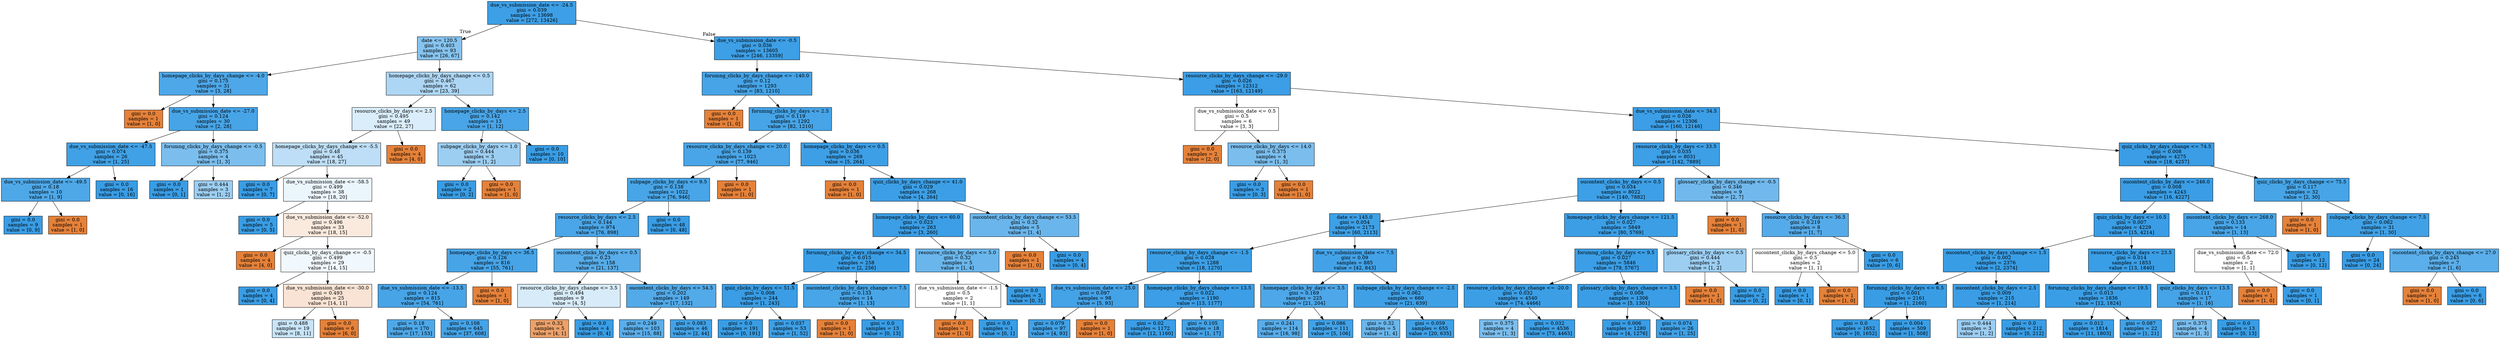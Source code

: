 digraph Tree {
node [shape=box, style="filled", color="black"] ;
0 [label="due_vs_submission_date <= -24.5\ngini = 0.039\nsamples = 13698\nvalue = [272, 13426]", fillcolor="#399de5fa"] ;
1 [label="date <= 120.5\ngini = 0.403\nsamples = 93\nvalue = [26, 67]", fillcolor="#399de59c"] ;
0 -> 1 [labeldistance=2.5, labelangle=45, headlabel="True"] ;
2 [label="homepage_clicks_by_days_change <= -4.0\ngini = 0.175\nsamples = 31\nvalue = [3, 28]", fillcolor="#399de5e4"] ;
1 -> 2 ;
3 [label="gini = 0.0\nsamples = 1\nvalue = [1, 0]", fillcolor="#e58139ff"] ;
2 -> 3 ;
4 [label="due_vs_submission_date <= -27.0\ngini = 0.124\nsamples = 30\nvalue = [2, 28]", fillcolor="#399de5ed"] ;
2 -> 4 ;
5 [label="due_vs_submission_date <= -47.5\ngini = 0.074\nsamples = 26\nvalue = [1, 25]", fillcolor="#399de5f5"] ;
4 -> 5 ;
6 [label="due_vs_submission_date <= -49.5\ngini = 0.18\nsamples = 10\nvalue = [1, 9]", fillcolor="#399de5e3"] ;
5 -> 6 ;
7 [label="gini = 0.0\nsamples = 9\nvalue = [0, 9]", fillcolor="#399de5ff"] ;
6 -> 7 ;
8 [label="gini = 0.0\nsamples = 1\nvalue = [1, 0]", fillcolor="#e58139ff"] ;
6 -> 8 ;
9 [label="gini = 0.0\nsamples = 16\nvalue = [0, 16]", fillcolor="#399de5ff"] ;
5 -> 9 ;
10 [label="forumng_clicks_by_days_change <= -0.5\ngini = 0.375\nsamples = 4\nvalue = [1, 3]", fillcolor="#399de5aa"] ;
4 -> 10 ;
11 [label="gini = 0.0\nsamples = 1\nvalue = [0, 1]", fillcolor="#399de5ff"] ;
10 -> 11 ;
12 [label="gini = 0.444\nsamples = 3\nvalue = [1, 2]", fillcolor="#399de57f"] ;
10 -> 12 ;
13 [label="homepage_clicks_by_days_change <= 0.5\ngini = 0.467\nsamples = 62\nvalue = [23, 39]", fillcolor="#399de569"] ;
1 -> 13 ;
14 [label="resource_clicks_by_days <= 2.5\ngini = 0.495\nsamples = 49\nvalue = [22, 27]", fillcolor="#399de52f"] ;
13 -> 14 ;
15 [label="homepage_clicks_by_days_change <= -5.5\ngini = 0.48\nsamples = 45\nvalue = [18, 27]", fillcolor="#399de555"] ;
14 -> 15 ;
16 [label="gini = 0.0\nsamples = 7\nvalue = [0, 7]", fillcolor="#399de5ff"] ;
15 -> 16 ;
17 [label="due_vs_submission_date <= -58.5\ngini = 0.499\nsamples = 38\nvalue = [18, 20]", fillcolor="#399de519"] ;
15 -> 17 ;
18 [label="gini = 0.0\nsamples = 5\nvalue = [0, 5]", fillcolor="#399de5ff"] ;
17 -> 18 ;
19 [label="due_vs_submission_date <= -52.0\ngini = 0.496\nsamples = 33\nvalue = [18, 15]", fillcolor="#e581392a"] ;
17 -> 19 ;
20 [label="gini = 0.0\nsamples = 4\nvalue = [4, 0]", fillcolor="#e58139ff"] ;
19 -> 20 ;
21 [label="quiz_clicks_by_days_change <= -0.5\ngini = 0.499\nsamples = 29\nvalue = [14, 15]", fillcolor="#399de511"] ;
19 -> 21 ;
22 [label="gini = 0.0\nsamples = 4\nvalue = [0, 4]", fillcolor="#399de5ff"] ;
21 -> 22 ;
23 [label="due_vs_submission_date <= -30.0\ngini = 0.493\nsamples = 25\nvalue = [14, 11]", fillcolor="#e5813937"] ;
21 -> 23 ;
24 [label="gini = 0.488\nsamples = 19\nvalue = [8, 11]", fillcolor="#399de546"] ;
23 -> 24 ;
25 [label="gini = 0.0\nsamples = 6\nvalue = [6, 0]", fillcolor="#e58139ff"] ;
23 -> 25 ;
26 [label="gini = 0.0\nsamples = 4\nvalue = [4, 0]", fillcolor="#e58139ff"] ;
14 -> 26 ;
27 [label="homepage_clicks_by_days <= 2.5\ngini = 0.142\nsamples = 13\nvalue = [1, 12]", fillcolor="#399de5ea"] ;
13 -> 27 ;
28 [label="subpage_clicks_by_days <= 1.0\ngini = 0.444\nsamples = 3\nvalue = [1, 2]", fillcolor="#399de57f"] ;
27 -> 28 ;
29 [label="gini = 0.0\nsamples = 2\nvalue = [0, 2]", fillcolor="#399de5ff"] ;
28 -> 29 ;
30 [label="gini = 0.0\nsamples = 1\nvalue = [1, 0]", fillcolor="#e58139ff"] ;
28 -> 30 ;
31 [label="gini = 0.0\nsamples = 10\nvalue = [0, 10]", fillcolor="#399de5ff"] ;
27 -> 31 ;
32 [label="due_vs_submission_date <= -0.5\ngini = 0.036\nsamples = 13605\nvalue = [246, 13359]", fillcolor="#399de5fa"] ;
0 -> 32 [labeldistance=2.5, labelangle=-45, headlabel="False"] ;
33 [label="forumng_clicks_by_days_change <= -140.0\ngini = 0.12\nsamples = 1293\nvalue = [83, 1210]", fillcolor="#399de5ee"] ;
32 -> 33 ;
34 [label="gini = 0.0\nsamples = 1\nvalue = [1, 0]", fillcolor="#e58139ff"] ;
33 -> 34 ;
35 [label="forumng_clicks_by_days <= 2.5\ngini = 0.119\nsamples = 1292\nvalue = [82, 1210]", fillcolor="#399de5ee"] ;
33 -> 35 ;
36 [label="resource_clicks_by_days_change <= 20.0\ngini = 0.139\nsamples = 1023\nvalue = [77, 946]", fillcolor="#399de5ea"] ;
35 -> 36 ;
37 [label="subpage_clicks_by_days <= 9.5\ngini = 0.138\nsamples = 1022\nvalue = [76, 946]", fillcolor="#399de5eb"] ;
36 -> 37 ;
38 [label="resource_clicks_by_days <= 2.5\ngini = 0.144\nsamples = 974\nvalue = [76, 898]", fillcolor="#399de5e9"] ;
37 -> 38 ;
39 [label="homepage_clicks_by_days <= 36.5\ngini = 0.126\nsamples = 816\nvalue = [55, 761]", fillcolor="#399de5ed"] ;
38 -> 39 ;
40 [label="due_vs_submission_date <= -13.5\ngini = 0.124\nsamples = 815\nvalue = [54, 761]", fillcolor="#399de5ed"] ;
39 -> 40 ;
41 [label="gini = 0.18\nsamples = 170\nvalue = [17, 153]", fillcolor="#399de5e3"] ;
40 -> 41 ;
42 [label="gini = 0.108\nsamples = 645\nvalue = [37, 608]", fillcolor="#399de5ef"] ;
40 -> 42 ;
43 [label="gini = 0.0\nsamples = 1\nvalue = [1, 0]", fillcolor="#e58139ff"] ;
39 -> 43 ;
44 [label="oucontent_clicks_by_days <= 0.5\ngini = 0.23\nsamples = 158\nvalue = [21, 137]", fillcolor="#399de5d8"] ;
38 -> 44 ;
45 [label="resource_clicks_by_days_change <= 3.5\ngini = 0.494\nsamples = 9\nvalue = [4, 5]", fillcolor="#399de533"] ;
44 -> 45 ;
46 [label="gini = 0.32\nsamples = 5\nvalue = [4, 1]", fillcolor="#e58139bf"] ;
45 -> 46 ;
47 [label="gini = 0.0\nsamples = 4\nvalue = [0, 4]", fillcolor="#399de5ff"] ;
45 -> 47 ;
48 [label="oucontent_clicks_by_days <= 54.5\ngini = 0.202\nsamples = 149\nvalue = [17, 132]", fillcolor="#399de5de"] ;
44 -> 48 ;
49 [label="gini = 0.249\nsamples = 103\nvalue = [15, 88]", fillcolor="#399de5d4"] ;
48 -> 49 ;
50 [label="gini = 0.083\nsamples = 46\nvalue = [2, 44]", fillcolor="#399de5f3"] ;
48 -> 50 ;
51 [label="gini = 0.0\nsamples = 48\nvalue = [0, 48]", fillcolor="#399de5ff"] ;
37 -> 51 ;
52 [label="gini = 0.0\nsamples = 1\nvalue = [1, 0]", fillcolor="#e58139ff"] ;
36 -> 52 ;
53 [label="homepage_clicks_by_days <= 0.5\ngini = 0.036\nsamples = 269\nvalue = [5, 264]", fillcolor="#399de5fa"] ;
35 -> 53 ;
54 [label="gini = 0.0\nsamples = 1\nvalue = [1, 0]", fillcolor="#e58139ff"] ;
53 -> 54 ;
55 [label="quiz_clicks_by_days_change <= 41.0\ngini = 0.029\nsamples = 268\nvalue = [4, 264]", fillcolor="#399de5fb"] ;
53 -> 55 ;
56 [label="homepage_clicks_by_days <= 60.0\ngini = 0.023\nsamples = 263\nvalue = [3, 260]", fillcolor="#399de5fc"] ;
55 -> 56 ;
57 [label="forumng_clicks_by_days_change <= 34.5\ngini = 0.015\nsamples = 258\nvalue = [2, 256]", fillcolor="#399de5fd"] ;
56 -> 57 ;
58 [label="quiz_clicks_by_days <= 51.5\ngini = 0.008\nsamples = 244\nvalue = [1, 243]", fillcolor="#399de5fe"] ;
57 -> 58 ;
59 [label="gini = 0.0\nsamples = 191\nvalue = [0, 191]", fillcolor="#399de5ff"] ;
58 -> 59 ;
60 [label="gini = 0.037\nsamples = 53\nvalue = [1, 52]", fillcolor="#399de5fa"] ;
58 -> 60 ;
61 [label="oucontent_clicks_by_days_change <= 7.5\ngini = 0.133\nsamples = 14\nvalue = [1, 13]", fillcolor="#399de5eb"] ;
57 -> 61 ;
62 [label="gini = 0.0\nsamples = 1\nvalue = [1, 0]", fillcolor="#e58139ff"] ;
61 -> 62 ;
63 [label="gini = 0.0\nsamples = 13\nvalue = [0, 13]", fillcolor="#399de5ff"] ;
61 -> 63 ;
64 [label="resource_clicks_by_days <= 5.0\ngini = 0.32\nsamples = 5\nvalue = [1, 4]", fillcolor="#399de5bf"] ;
56 -> 64 ;
65 [label="due_vs_submission_date <= -1.5\ngini = 0.5\nsamples = 2\nvalue = [1, 1]", fillcolor="#e5813900"] ;
64 -> 65 ;
66 [label="gini = 0.0\nsamples = 1\nvalue = [1, 0]", fillcolor="#e58139ff"] ;
65 -> 66 ;
67 [label="gini = 0.0\nsamples = 1\nvalue = [0, 1]", fillcolor="#399de5ff"] ;
65 -> 67 ;
68 [label="gini = 0.0\nsamples = 3\nvalue = [0, 3]", fillcolor="#399de5ff"] ;
64 -> 68 ;
69 [label="oucontent_clicks_by_days_change <= 53.5\ngini = 0.32\nsamples = 5\nvalue = [1, 4]", fillcolor="#399de5bf"] ;
55 -> 69 ;
70 [label="gini = 0.0\nsamples = 1\nvalue = [1, 0]", fillcolor="#e58139ff"] ;
69 -> 70 ;
71 [label="gini = 0.0\nsamples = 4\nvalue = [0, 4]", fillcolor="#399de5ff"] ;
69 -> 71 ;
72 [label="resource_clicks_by_days_change <= -29.0\ngini = 0.026\nsamples = 12312\nvalue = [163, 12149]", fillcolor="#399de5fc"] ;
32 -> 72 ;
73 [label="due_vs_submission_date <= 0.5\ngini = 0.5\nsamples = 6\nvalue = [3, 3]", fillcolor="#e5813900"] ;
72 -> 73 ;
74 [label="gini = 0.0\nsamples = 2\nvalue = [2, 0]", fillcolor="#e58139ff"] ;
73 -> 74 ;
75 [label="resource_clicks_by_days <= 14.0\ngini = 0.375\nsamples = 4\nvalue = [1, 3]", fillcolor="#399de5aa"] ;
73 -> 75 ;
76 [label="gini = 0.0\nsamples = 3\nvalue = [0, 3]", fillcolor="#399de5ff"] ;
75 -> 76 ;
77 [label="gini = 0.0\nsamples = 1\nvalue = [1, 0]", fillcolor="#e58139ff"] ;
75 -> 77 ;
78 [label="due_vs_submission_date <= 34.5\ngini = 0.026\nsamples = 12306\nvalue = [160, 12146]", fillcolor="#399de5fc"] ;
72 -> 78 ;
79 [label="resource_clicks_by_days <= 33.5\ngini = 0.035\nsamples = 8031\nvalue = [142, 7889]", fillcolor="#399de5fa"] ;
78 -> 79 ;
80 [label="oucontent_clicks_by_days <= 0.5\ngini = 0.034\nsamples = 8022\nvalue = [140, 7882]", fillcolor="#399de5fa"] ;
79 -> 80 ;
81 [label="date <= 145.0\ngini = 0.054\nsamples = 2173\nvalue = [60, 2113]", fillcolor="#399de5f8"] ;
80 -> 81 ;
82 [label="resource_clicks_by_days_change <= -1.5\ngini = 0.028\nsamples = 1288\nvalue = [18, 1270]", fillcolor="#399de5fb"] ;
81 -> 82 ;
83 [label="due_vs_submission_date <= 25.0\ngini = 0.097\nsamples = 98\nvalue = [5, 93]", fillcolor="#399de5f1"] ;
82 -> 83 ;
84 [label="gini = 0.079\nsamples = 97\nvalue = [4, 93]", fillcolor="#399de5f4"] ;
83 -> 84 ;
85 [label="gini = 0.0\nsamples = 1\nvalue = [1, 0]", fillcolor="#e58139ff"] ;
83 -> 85 ;
86 [label="homepage_clicks_by_days_change <= 13.5\ngini = 0.022\nsamples = 1190\nvalue = [13, 1177]", fillcolor="#399de5fc"] ;
82 -> 86 ;
87 [label="gini = 0.02\nsamples = 1172\nvalue = [12, 1160]", fillcolor="#399de5fc"] ;
86 -> 87 ;
88 [label="gini = 0.105\nsamples = 18\nvalue = [1, 17]", fillcolor="#399de5f0"] ;
86 -> 88 ;
89 [label="due_vs_submission_date <= 7.5\ngini = 0.09\nsamples = 885\nvalue = [42, 843]", fillcolor="#399de5f2"] ;
81 -> 89 ;
90 [label="homepage_clicks_by_days <= 3.5\ngini = 0.169\nsamples = 225\nvalue = [21, 204]", fillcolor="#399de5e5"] ;
89 -> 90 ;
91 [label="gini = 0.241\nsamples = 114\nvalue = [16, 98]", fillcolor="#399de5d5"] ;
90 -> 91 ;
92 [label="gini = 0.086\nsamples = 111\nvalue = [5, 106]", fillcolor="#399de5f3"] ;
90 -> 92 ;
93 [label="subpage_clicks_by_days_change <= -2.5\ngini = 0.062\nsamples = 660\nvalue = [21, 639]", fillcolor="#399de5f7"] ;
89 -> 93 ;
94 [label="gini = 0.32\nsamples = 5\nvalue = [1, 4]", fillcolor="#399de5bf"] ;
93 -> 94 ;
95 [label="gini = 0.059\nsamples = 655\nvalue = [20, 635]", fillcolor="#399de5f7"] ;
93 -> 95 ;
96 [label="homepage_clicks_by_days_change <= 121.5\ngini = 0.027\nsamples = 5849\nvalue = [80, 5769]", fillcolor="#399de5fb"] ;
80 -> 96 ;
97 [label="forumng_clicks_by_days <= 9.5\ngini = 0.027\nsamples = 5846\nvalue = [79, 5767]", fillcolor="#399de5fc"] ;
96 -> 97 ;
98 [label="resource_clicks_by_days_change <= -20.0\ngini = 0.032\nsamples = 4540\nvalue = [74, 4466]", fillcolor="#399de5fb"] ;
97 -> 98 ;
99 [label="gini = 0.375\nsamples = 4\nvalue = [1, 3]", fillcolor="#399de5aa"] ;
98 -> 99 ;
100 [label="gini = 0.032\nsamples = 4536\nvalue = [73, 4463]", fillcolor="#399de5fb"] ;
98 -> 100 ;
101 [label="glossary_clicks_by_days_change <= 3.5\ngini = 0.008\nsamples = 1306\nvalue = [5, 1301]", fillcolor="#399de5fe"] ;
97 -> 101 ;
102 [label="gini = 0.006\nsamples = 1280\nvalue = [4, 1276]", fillcolor="#399de5fe"] ;
101 -> 102 ;
103 [label="gini = 0.074\nsamples = 26\nvalue = [1, 25]", fillcolor="#399de5f5"] ;
101 -> 103 ;
104 [label="glossary_clicks_by_days <= 0.5\ngini = 0.444\nsamples = 3\nvalue = [1, 2]", fillcolor="#399de57f"] ;
96 -> 104 ;
105 [label="gini = 0.0\nsamples = 1\nvalue = [1, 0]", fillcolor="#e58139ff"] ;
104 -> 105 ;
106 [label="gini = 0.0\nsamples = 2\nvalue = [0, 2]", fillcolor="#399de5ff"] ;
104 -> 106 ;
107 [label="glossary_clicks_by_days_change <= -0.5\ngini = 0.346\nsamples = 9\nvalue = [2, 7]", fillcolor="#399de5b6"] ;
79 -> 107 ;
108 [label="gini = 0.0\nsamples = 1\nvalue = [1, 0]", fillcolor="#e58139ff"] ;
107 -> 108 ;
109 [label="resource_clicks_by_days <= 36.5\ngini = 0.219\nsamples = 8\nvalue = [1, 7]", fillcolor="#399de5db"] ;
107 -> 109 ;
110 [label="oucontent_clicks_by_days_change <= 5.0\ngini = 0.5\nsamples = 2\nvalue = [1, 1]", fillcolor="#e5813900"] ;
109 -> 110 ;
111 [label="gini = 0.0\nsamples = 1\nvalue = [0, 1]", fillcolor="#399de5ff"] ;
110 -> 111 ;
112 [label="gini = 0.0\nsamples = 1\nvalue = [1, 0]", fillcolor="#e58139ff"] ;
110 -> 112 ;
113 [label="gini = 0.0\nsamples = 6\nvalue = [0, 6]", fillcolor="#399de5ff"] ;
109 -> 113 ;
114 [label="quiz_clicks_by_days_change <= 74.5\ngini = 0.008\nsamples = 4275\nvalue = [18, 4257]", fillcolor="#399de5fe"] ;
78 -> 114 ;
115 [label="oucontent_clicks_by_days <= 246.0\ngini = 0.008\nsamples = 4243\nvalue = [16, 4227]", fillcolor="#399de5fe"] ;
114 -> 115 ;
116 [label="quiz_clicks_by_days <= 10.5\ngini = 0.007\nsamples = 4229\nvalue = [15, 4214]", fillcolor="#399de5fe"] ;
115 -> 116 ;
117 [label="oucontent_clicks_by_days_change <= 1.5\ngini = 0.002\nsamples = 2376\nvalue = [2, 2374]", fillcolor="#399de5ff"] ;
116 -> 117 ;
118 [label="forumng_clicks_by_days <= 6.5\ngini = 0.001\nsamples = 2161\nvalue = [1, 2160]", fillcolor="#399de5ff"] ;
117 -> 118 ;
119 [label="gini = 0.0\nsamples = 1652\nvalue = [0, 1652]", fillcolor="#399de5ff"] ;
118 -> 119 ;
120 [label="gini = 0.004\nsamples = 509\nvalue = [1, 508]", fillcolor="#399de5fe"] ;
118 -> 120 ;
121 [label="oucontent_clicks_by_days <= 2.5\ngini = 0.009\nsamples = 215\nvalue = [1, 214]", fillcolor="#399de5fe"] ;
117 -> 121 ;
122 [label="gini = 0.444\nsamples = 3\nvalue = [1, 2]", fillcolor="#399de57f"] ;
121 -> 122 ;
123 [label="gini = 0.0\nsamples = 212\nvalue = [0, 212]", fillcolor="#399de5ff"] ;
121 -> 123 ;
124 [label="resource_clicks_by_days <= 23.5\ngini = 0.014\nsamples = 1853\nvalue = [13, 1840]", fillcolor="#399de5fd"] ;
116 -> 124 ;
125 [label="forumng_clicks_by_days_change <= 19.5\ngini = 0.013\nsamples = 1836\nvalue = [12, 1824]", fillcolor="#399de5fd"] ;
124 -> 125 ;
126 [label="gini = 0.012\nsamples = 1814\nvalue = [11, 1803]", fillcolor="#399de5fd"] ;
125 -> 126 ;
127 [label="gini = 0.087\nsamples = 22\nvalue = [1, 21]", fillcolor="#399de5f3"] ;
125 -> 127 ;
128 [label="quiz_clicks_by_days <= 13.5\ngini = 0.111\nsamples = 17\nvalue = [1, 16]", fillcolor="#399de5ef"] ;
124 -> 128 ;
129 [label="gini = 0.375\nsamples = 4\nvalue = [1, 3]", fillcolor="#399de5aa"] ;
128 -> 129 ;
130 [label="gini = 0.0\nsamples = 13\nvalue = [0, 13]", fillcolor="#399de5ff"] ;
128 -> 130 ;
131 [label="oucontent_clicks_by_days <= 268.0\ngini = 0.133\nsamples = 14\nvalue = [1, 13]", fillcolor="#399de5eb"] ;
115 -> 131 ;
132 [label="due_vs_submission_date <= 72.0\ngini = 0.5\nsamples = 2\nvalue = [1, 1]", fillcolor="#e5813900"] ;
131 -> 132 ;
133 [label="gini = 0.0\nsamples = 1\nvalue = [1, 0]", fillcolor="#e58139ff"] ;
132 -> 133 ;
134 [label="gini = 0.0\nsamples = 1\nvalue = [0, 1]", fillcolor="#399de5ff"] ;
132 -> 134 ;
135 [label="gini = 0.0\nsamples = 12\nvalue = [0, 12]", fillcolor="#399de5ff"] ;
131 -> 135 ;
136 [label="quiz_clicks_by_days_change <= 75.5\ngini = 0.117\nsamples = 32\nvalue = [2, 30]", fillcolor="#399de5ee"] ;
114 -> 136 ;
137 [label="gini = 0.0\nsamples = 1\nvalue = [1, 0]", fillcolor="#e58139ff"] ;
136 -> 137 ;
138 [label="subpage_clicks_by_days_change <= 7.5\ngini = 0.062\nsamples = 31\nvalue = [1, 30]", fillcolor="#399de5f6"] ;
136 -> 138 ;
139 [label="gini = 0.0\nsamples = 24\nvalue = [0, 24]", fillcolor="#399de5ff"] ;
138 -> 139 ;
140 [label="oucontent_clicks_by_days_change <= 27.0\ngini = 0.245\nsamples = 7\nvalue = [1, 6]", fillcolor="#399de5d4"] ;
138 -> 140 ;
141 [label="gini = 0.0\nsamples = 1\nvalue = [1, 0]", fillcolor="#e58139ff"] ;
140 -> 141 ;
142 [label="gini = 0.0\nsamples = 6\nvalue = [0, 6]", fillcolor="#399de5ff"] ;
140 -> 142 ;
}